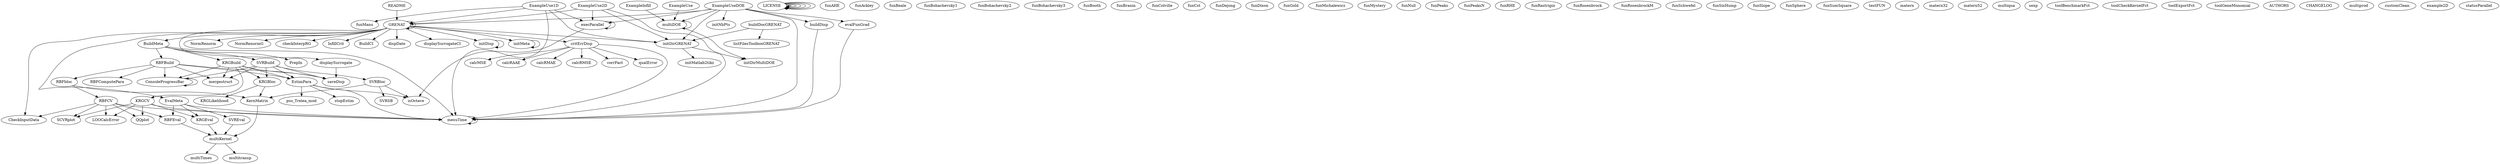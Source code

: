 /* Created by mdot for Matlab */
digraph m2html {
  ExampleUse1D -> GRENAT;
  ExampleUse1D -> funManu;
  ExampleUse1D -> initDirGRENAT;
  ExampleUse1D -> execParallel;
  ExampleUse1D -> mesuTime;
  ExampleUse2D -> GRENAT;
  ExampleUse2D -> initDirGRENAT;
  ExampleUse2D -> execParallel;
  ExampleUse2D -> mesuTime;
  ExampleUseDOE -> GRENAT;
  ExampleUseDOE -> initDirGRENAT;
  ExampleUseDOE -> initNbPts;
  ExampleUseDOE -> multiDOE;
  ExampleUseDOE -> buildDisp;
  ExampleUseDOE -> evalFunGrad;
  ExampleUseDOE -> execParallel;
  ExampleUseDOE -> mesuTime;
  GRENAT -> GRENAT;
  GRENAT -> initDirGRENAT;
  GRENAT -> BuildCI;
  GRENAT -> InfillCrit;
  GRENAT -> critErrDisp;
  GRENAT -> dispDate;
  GRENAT -> displaySurrogate;
  GRENAT -> displaySurrogateCI;
  GRENAT -> initDisp;
  GRENAT -> initMeta;
  GRENAT -> BuildMeta;
  GRENAT -> EvalMeta;
  GRENAT -> CheckInputData;
  GRENAT -> NormRenorm;
  GRENAT -> NormRenormG;
  GRENAT -> checkInterpRG;
  LICENSE -> LICENSE;
  LICENSE -> LICENSE;
  LICENSE -> LICENSE;
  README -> GRENAT;
  initDirGRENAT -> initMatlab2tikz;
  initDirGRENAT -> initDirMultiDOE;
  critErrDisp -> calcMSE;
  critErrDisp -> calcRAAE;
  critErrDisp -> calcRMAE;
  critErrDisp -> calcRMSE;
  critErrDisp -> corrFact;
  critErrDisp -> qualError;
  critErrDisp -> mesuTime;
  displaySurrogate -> saveDisp;
  initDisp -> initDisp;
  initMeta -> initMeta;
  multiKernel -> multiTimes;
  multiKernel -> multitransp;
  ConsoleProgressBar -> ConsoleProgressBar;
  ExampleInfill -> multiDOE;
  ExampleUse -> multiDOE;
  LICENSE -> LICENSE;
  LICENSE -> LICENSE;
  LICENSE -> LICENSE;
  multiDOE -> initDirMultiDOE;
  multiDOE -> multiDOE;
  BuildMeta -> KRGBuild;
  BuildMeta -> PrepIn;
  BuildMeta -> RBFBuild;
  BuildMeta -> SVRBuild;
  BuildMeta -> mesuTime;
  EstimPara -> pso_Trelea_mod;
  EstimPara -> stopEstim;
  EstimPara -> isOctave;
  EstimPara -> mesuTime;
  EvalMeta -> KRGEval;
  EvalMeta -> RBFEval;
  EvalMeta -> SVREval;
  EvalMeta -> mesuTime;
  KRGBloc -> KRGLikelihood;
  KRGBloc -> KernMatrix;
  KRGBuild -> saveDisp;
  KRGBuild -> ConsoleProgressBar;
  KRGBuild -> mergestruct;
  KRGBuild -> EstimPara;
  KRGBuild -> KRGBloc;
  KRGBuild -> KRGCV;
  KRGCV -> LOOCalcError;
  KRGCV -> QQplot;
  KRGCV -> SCVRplot;
  KRGCV -> KRGEval;
  KRGCV -> mesuTime;
  KRGEval -> multiKernel;
  KernMatrix -> multiKernel;
  RBFBuild -> saveDisp;
  RBFBuild -> ConsoleProgressBar;
  RBFBuild -> mergestruct;
  RBFBuild -> EstimPara;
  RBFBuild -> RBFComputePara;
  RBFBuild -> RBFbloc;
  RBFCV -> LOOCalcError;
  RBFCV -> QQplot;
  RBFCV -> SCVRplot;
  RBFCV -> RBFEval;
  RBFCV -> CheckInputData;
  RBFCV -> mesuTime;
  RBFEval -> multiKernel;
  RBFbloc -> KernMatrix;
  RBFbloc -> RBFCV;
  SVRBloc -> KernMatrix;
  SVRBloc -> SVRSB;
  SVRBloc -> isOctave;
  SVRBuild -> saveDisp;
  SVRBuild -> ConsoleProgressBar;
  SVRBuild -> mergestruct;
  SVRBuild -> EstimPara;
  SVRBuild -> KRGBloc;
  SVRBuild -> SVRBloc;
  SVREval -> multiKernel;
  buildDisp -> mesuTime;
  buildDocGRENAT -> initDirGRENAT;
  buildDocGRENAT -> listFilesToolboxGRENAT;
  evalFunGrad -> mesuTime;
  execParallel -> execParallel;
  execParallel -> isOctave;
  mesuTime -> mesuTime;

  ExampleUse1D [URL="GRENAT/ExampleUse1D.html"];
  ExampleUse2D [URL="GRENAT/ExampleUse2D.html"];
  ExampleUseDOE [URL="GRENAT/ExampleUseDOE.html"];
  GRENAT [URL="GRENAT/GRENAT.html"];
  LICENSE [URL="GRENAT/LICENSE.html"];
  README [URL="GRENAT/README.html"];
  funAHE [URL="GRENAT/funTest/funAHE.html"];
  funAckley [URL="GRENAT/funTest/funAckley.html"];
  funBeale [URL="GRENAT/funTest/funBeale.html"];
  funBohachevsky1 [URL="GRENAT/funTest/funBohachevsky1.html"];
  funBohachevsky2 [URL="GRENAT/funTest/funBohachevsky2.html"];
  funBohachevsky3 [URL="GRENAT/funTest/funBohachevsky3.html"];
  funBooth [URL="GRENAT/funTest/funBooth.html"];
  funBranin [URL="GRENAT/funTest/funBranin.html"];
  funColville [URL="GRENAT/funTest/funColville.html"];
  funCst [URL="GRENAT/funTest/funCst.html"];
  funDejong [URL="GRENAT/funTest/funDejong.html"];
  funDixon [URL="GRENAT/funTest/funDixon.html"];
  funGold [URL="GRENAT/funTest/funGold.html"];
  funManu [URL="GRENAT/funTest/funManu.html"];
  funMichalewicz [URL="GRENAT/funTest/funMichalewicz.html"];
  funMystery [URL="GRENAT/funTest/funMystery.html"];
  funNull [URL="GRENAT/funTest/funNull.html"];
  funPeaks [URL="GRENAT/funTest/funPeaks.html"];
  funPeaksN [URL="GRENAT/funTest/funPeaksN.html"];
  funRHE [URL="GRENAT/funTest/funRHE.html"];
  funRastrigin [URL="GRENAT/funTest/funRastrigin.html"];
  funRosenbrock [URL="GRENAT/funTest/funRosenbrock.html"];
  funRosenbrockM [URL="GRENAT/funTest/funRosenbrockM.html"];
  funSchwefel [URL="GRENAT/funTest/funSchwefel.html"];
  funSixHump [URL="GRENAT/funTest/funSixHump.html"];
  funSlope [URL="GRENAT/funTest/funSlope.html"];
  funSphere [URL="GRENAT/funTest/funSphere.html"];
  funSumSquare [URL="GRENAT/funTest/funSumSquare.html"];
  testFUN [URL="GRENAT/funTest/testFUN.html"];
  initDirGRENAT [URL="GRENAT/initDirGRENAT.html"];
  BuildCI [URL="GRENAT/src/crit/BuildCI.html"];
  InfillCrit [URL="GRENAT/src/crit/InfillCrit.html"];
  LOOCalcError [URL="GRENAT/src/crit/LOOCalcError.html"];
  calcMSE [URL="GRENAT/src/crit/calcMSE.html"];
  calcRAAE [URL="GRENAT/src/crit/calcRAAE.html"];
  calcRMAE [URL="GRENAT/src/crit/calcRMAE.html"];
  calcRMSE [URL="GRENAT/src/crit/calcRMSE.html"];
  corrFact [URL="GRENAT/src/crit/corrFact.html"];
  critErrDisp [URL="GRENAT/src/crit/critErrDisp.html"];
  qualError [URL="GRENAT/src/crit/qualError.html"];
  QQplot [URL="GRENAT/src/disp/QQplot.html"];
  SCVRplot [URL="GRENAT/src/disp/SCVRplot.html"];
  dispDate [URL="GRENAT/src/disp/dispDate.html"];
  displaySurrogate [URL="GRENAT/src/disp/displaySurrogate.html"];
  displaySurrogateCI [URL="GRENAT/src/disp/displaySurrogateCI.html"];
  saveDisp [URL="GRENAT/src/disp/saveDisp.html"];
  initDisp [URL="GRENAT/src/init/initDisp.html"];
  initMeta [URL="GRENAT/src/init/initMeta.html"];
  initNbPts [URL="GRENAT/src/init/initNbPts.html"];
  matern [URL="GRENAT/src/kernANDfun/matern.html"];
  matern32 [URL="GRENAT/src/kernANDfun/matern32.html"];
  matern52 [URL="GRENAT/src/kernANDfun/matern52.html"];
  multiKernel [URL="GRENAT/src/kernANDfun/multiKernel.html"];
  multiqua [URL="GRENAT/src/kernANDfun/multiqua.html"];
  sexp [URL="GRENAT/src/kernANDfun/sexp.html"];
  toolBenchmarkFct [URL="GRENAT/src/kernANDfun/toolBenchmarkFct.html"];
  toolCheckKernelFct [URL="GRENAT/src/kernANDfun/toolCheckKernelFct.html"];
  toolExportFct [URL="GRENAT/src/kernANDfun/toolExportFct.html"];
  toolGeneMonomial [URL="GRENAT/src/kernANDfun/toolGeneMonomial.html"];
  ConsoleProgressBar [URL="GRENAT/src/libs/ConsoleProgressBar.html"];
  pso_Trelea_mod [URL="GRENAT/src/libs/PSOt/pso_Trelea_mod.html"];
  initMatlab2tikz [URL="GRENAT/src/libs/initMatlab2tikz.html"];
  AUTHORS [URL="GRENAT/src/libs/matlab2tikz/AUTHORS.html"];
  CHANGELOG [URL="GRENAT/src/libs/matlab2tikz/CHANGELOG.html"];
  LICENSE [URL="GRENAT/src/libs/matlab2tikz/LICENSE.html"];
  README [URL="GRENAT/src/libs/matlab2tikz/README.html"];
  mergestruct [URL="GRENAT/src/libs/mergestruct.html"];
  multiTimes [URL="GRENAT/src/libs/multiTimes.html"];
  ExampleInfill [URL="GRENAT/src/libs/multidoe/ExampleInfill.html"];
  ExampleUse [URL="GRENAT/src/libs/multidoe/ExampleUse.html"];
  LICENSE [URL="GRENAT/src/libs/multidoe/LICENSE.html"];
  README [URL="GRENAT/src/libs/multidoe/README.html"];
  initDirMultiDOE [URL="GRENAT/src/libs/multidoe/initDirMultiDOE.html"];
  multiDOE [URL="GRENAT/src/libs/multidoe/multiDOE.html"];
  multiprod [URL="GRENAT/src/libs/multiprod.html"];
  multitransp [URL="GRENAT/src/libs/multitransp.html"];
  BuildMeta [URL="GRENAT/src/surrogate/BuildMeta.html"];
  EstimPara [URL="GRENAT/src/surrogate/EstimPara.html"];
  EvalMeta [URL="GRENAT/src/surrogate/EvalMeta.html"];
  KRGBloc [URL="GRENAT/src/surrogate/KRGBloc.html"];
  KRGBuild [URL="GRENAT/src/surrogate/KRGBuild.html"];
  KRGCV [URL="GRENAT/src/surrogate/KRGCV.html"];
  KRGEval [URL="GRENAT/src/surrogate/KRGEval.html"];
  KRGLikelihood [URL="GRENAT/src/surrogate/KRGLikelihood.html"];
  KernMatrix [URL="GRENAT/src/surrogate/KernMatrix.html"];
  PrepIn [URL="GRENAT/src/surrogate/PrepIn.html"];
  RBFBuild [URL="GRENAT/src/surrogate/RBFBuild.html"];
  RBFCV [URL="GRENAT/src/surrogate/RBFCV.html"];
  RBFComputePara [URL="GRENAT/src/surrogate/RBFComputePara.html"];
  RBFEval [URL="GRENAT/src/surrogate/RBFEval.html"];
  RBFbloc [URL="GRENAT/src/surrogate/RBFbloc.html"];
  SVRBloc [URL="GRENAT/src/surrogate/SVRBloc.html"];
  SVRBuild [URL="GRENAT/src/surrogate/SVRBuild.html"];
  SVREval [URL="GRENAT/src/surrogate/SVREval.html"];
  SVRSB [URL="GRENAT/src/surrogate/SVRSB.html"];
  stopEstim [URL="GRENAT/src/surrogate/stopEstim.html"];
  CheckInputData [URL="GRENAT/src/various/CheckInputData.html"];
  NormRenorm [URL="GRENAT/src/various/NormRenorm.html"];
  NormRenormG [URL="GRENAT/src/various/NormRenormG.html"];
  buildDisp [URL="GRENAT/src/various/buildDisp.html"];
  buildDocGRENAT [URL="GRENAT/src/various/buildDocGRENAT.html"];
  checkInterpRG [URL="GRENAT/src/various/checkInterpRG.html"];
  customClean [URL="GRENAT/src/various/customClean.html"];
  evalFunGrad [URL="GRENAT/src/various/evalFunGrad.html"];
  example2D [URL="GRENAT/src/various/example2D.html"];
  execParallel [URL="GRENAT/src/various/execParallel.html"];
  isOctave [URL="GRENAT/src/various/isOctave.html"];
  listFilesToolboxGRENAT [URL="GRENAT/src/various/listFilesToolboxGRENAT.html"];
  mesuTime [URL="GRENAT/src/various/mesuTime.html"];
  statusParallel [URL="GRENAT/src/various/statusParallel.html"];
}